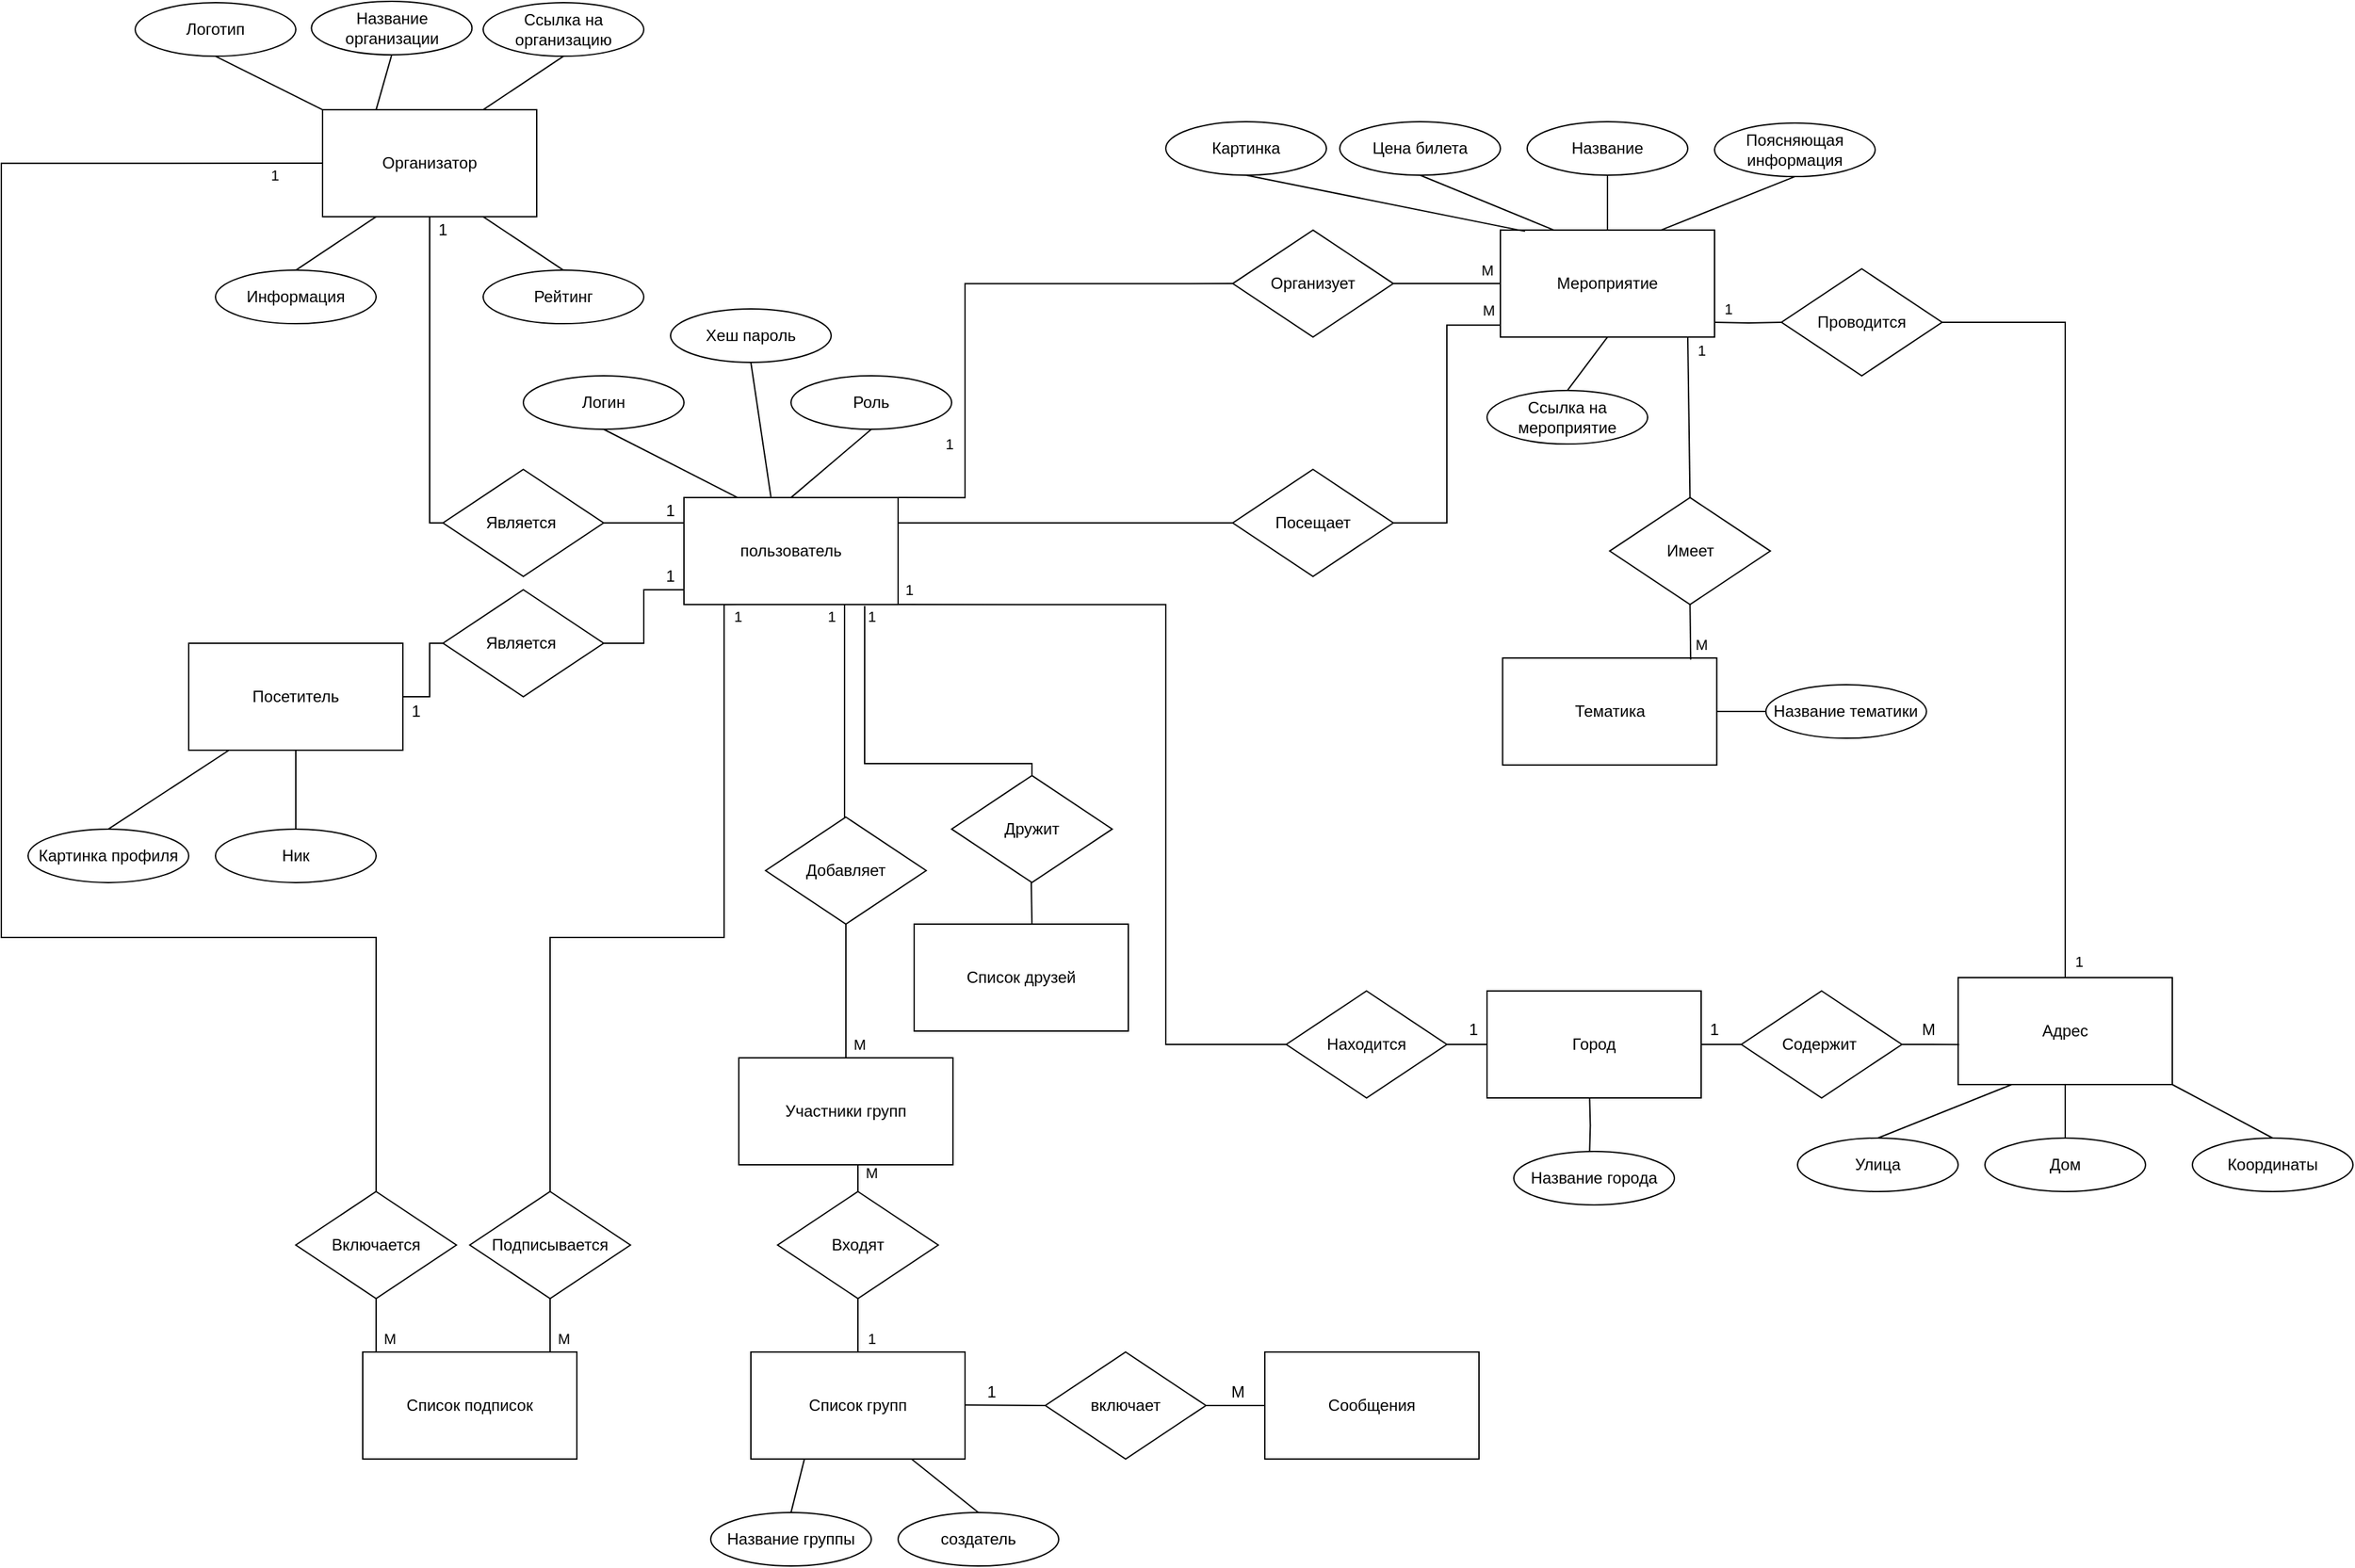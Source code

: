 <mxfile version="13.6.2" type="device"><diagram id="1DTD274Tgz8kvQ6o3qau" name="Page-1"><mxGraphModel dx="2227" dy="1626" grid="1" gridSize="10" guides="1" tooltips="1" connect="1" arrows="1" fold="1" page="1" pageScale="1" pageWidth="827" pageHeight="1169" math="0" shadow="0"><root><mxCell id="0"/><mxCell id="1" parent="0"/><mxCell id="-Vu4x63cjnjfkevgWhPI-1" value="Организатор" style="rounded=0;whiteSpace=wrap;html=1;" parent="1" vertex="1"><mxGeometry x="-290" y="171.06" width="160" height="80" as="geometry"/></mxCell><mxCell id="-Vu4x63cjnjfkevgWhPI-23" value="1" style="edgeStyle=none;rounded=0;orthogonalLoop=1;jettySize=auto;html=1;exitX=0.875;exitY=1;exitDx=0;exitDy=0;entryX=0.5;entryY=0;entryDx=0;entryDy=0;endArrow=none;endFill=0;exitPerimeter=0;" parent="1" source="-Vu4x63cjnjfkevgWhPI-2" target="-Vu4x63cjnjfkevgWhPI-22" edge="1"><mxGeometry x="-0.831" y="10" relative="1" as="geometry"><mxPoint as="offset"/></mxGeometry></mxCell><mxCell id="-Vu4x63cjnjfkevgWhPI-45" value="1" style="edgeStyle=orthogonalEdgeStyle;rounded=0;orthogonalLoop=1;jettySize=auto;html=1;entryX=0;entryY=0.5;entryDx=0;entryDy=0;endArrow=none;endFill=0;" parent="1" target="-Vu4x63cjnjfkevgWhPI-44" edge="1"><mxGeometry x="-0.6" y="10" relative="1" as="geometry"><mxPoint as="offset"/><mxPoint x="750" y="330" as="sourcePoint"/></mxGeometry></mxCell><mxCell id="MGT0V-9MFwAnS4CI4owS-13" style="edgeStyle=none;rounded=0;orthogonalLoop=1;jettySize=auto;html=1;exitX=0.5;exitY=1;exitDx=0;exitDy=0;entryX=0.5;entryY=0;entryDx=0;entryDy=0;startArrow=none;startFill=0;endArrow=none;endFill=0;" parent="1" source="-Vu4x63cjnjfkevgWhPI-2" target="MGT0V-9MFwAnS4CI4owS-12" edge="1"><mxGeometry relative="1" as="geometry"/></mxCell><mxCell id="-Vu4x63cjnjfkevgWhPI-2" value="Мероприятие" style="rounded=0;whiteSpace=wrap;html=1;" parent="1" vertex="1"><mxGeometry x="590" y="261.06" width="160" height="80" as="geometry"/></mxCell><mxCell id="-Vu4x63cjnjfkevgWhPI-6" value="М" style="edgeStyle=orthogonalEdgeStyle;rounded=0;orthogonalLoop=1;jettySize=auto;html=1;exitX=1;exitY=0.5;exitDx=0;exitDy=0;entryX=0;entryY=0.5;entryDx=0;entryDy=0;endArrow=none;endFill=0;" parent="1" source="-Vu4x63cjnjfkevgWhPI-4" target="-Vu4x63cjnjfkevgWhPI-2" edge="1"><mxGeometry x="0.75" y="10" relative="1" as="geometry"><mxPoint as="offset"/></mxGeometry></mxCell><mxCell id="-Vu4x63cjnjfkevgWhPI-4" value="Организует" style="rhombus;whiteSpace=wrap;html=1;" parent="1" vertex="1"><mxGeometry x="390" y="261.06" width="120" height="80" as="geometry"/></mxCell><mxCell id="-Vu4x63cjnjfkevgWhPI-7" value="Тематика" style="rounded=0;whiteSpace=wrap;html=1;" parent="1" vertex="1"><mxGeometry x="591.67" y="581.06" width="160" height="80" as="geometry"/></mxCell><mxCell id="-Vu4x63cjnjfkevgWhPI-11" style="edgeStyle=none;rounded=0;orthogonalLoop=1;jettySize=auto;html=1;exitX=0.5;exitY=1;exitDx=0;exitDy=0;entryX=0.25;entryY=0;entryDx=0;entryDy=0;endArrow=none;endFill=0;" parent="1" source="-Vu4x63cjnjfkevgWhPI-8" target="-Vu4x63cjnjfkevgWhPI-1" edge="1"><mxGeometry relative="1" as="geometry"/></mxCell><mxCell id="-Vu4x63cjnjfkevgWhPI-8" value="Название организации" style="ellipse;whiteSpace=wrap;html=1;" parent="1" vertex="1"><mxGeometry x="-298.33" y="90" width="120" height="40" as="geometry"/></mxCell><mxCell id="-Vu4x63cjnjfkevgWhPI-10" style="rounded=0;orthogonalLoop=1;jettySize=auto;html=1;exitX=0.5;exitY=1;exitDx=0;exitDy=0;entryX=0.75;entryY=0;entryDx=0;entryDy=0;endArrow=none;endFill=0;" parent="1" source="-Vu4x63cjnjfkevgWhPI-9" target="-Vu4x63cjnjfkevgWhPI-1" edge="1"><mxGeometry relative="1" as="geometry"/></mxCell><mxCell id="-Vu4x63cjnjfkevgWhPI-9" value="Ссылка на организацию" style="ellipse;whiteSpace=wrap;html=1;" parent="1" vertex="1"><mxGeometry x="-170" y="91.06" width="120" height="40" as="geometry"/></mxCell><mxCell id="-Vu4x63cjnjfkevgWhPI-14" style="edgeStyle=none;rounded=0;orthogonalLoop=1;jettySize=auto;html=1;exitX=0.5;exitY=0;exitDx=0;exitDy=0;entryX=0.25;entryY=1;entryDx=0;entryDy=0;endArrow=none;endFill=0;" parent="1" source="-Vu4x63cjnjfkevgWhPI-12" target="-Vu4x63cjnjfkevgWhPI-1" edge="1"><mxGeometry relative="1" as="geometry"/></mxCell><mxCell id="-Vu4x63cjnjfkevgWhPI-12" value="Информация" style="ellipse;whiteSpace=wrap;html=1;" parent="1" vertex="1"><mxGeometry x="-370" y="291.06" width="120" height="40" as="geometry"/></mxCell><mxCell id="-Vu4x63cjnjfkevgWhPI-15" style="edgeStyle=none;rounded=0;orthogonalLoop=1;jettySize=auto;html=1;exitX=0.5;exitY=0;exitDx=0;exitDy=0;entryX=0.75;entryY=1;entryDx=0;entryDy=0;endArrow=none;endFill=0;" parent="1" source="-Vu4x63cjnjfkevgWhPI-13" target="-Vu4x63cjnjfkevgWhPI-1" edge="1"><mxGeometry relative="1" as="geometry"/></mxCell><mxCell id="-Vu4x63cjnjfkevgWhPI-13" value="Рейтинг" style="ellipse;whiteSpace=wrap;html=1;" parent="1" vertex="1"><mxGeometry x="-170" y="291.06" width="120" height="40" as="geometry"/></mxCell><mxCell id="-Vu4x63cjnjfkevgWhPI-20" style="edgeStyle=none;rounded=0;orthogonalLoop=1;jettySize=auto;html=1;exitX=0.5;exitY=1;exitDx=0;exitDy=0;entryX=0.25;entryY=0;entryDx=0;entryDy=0;endArrow=none;endFill=0;" parent="1" source="-Vu4x63cjnjfkevgWhPI-16" target="-Vu4x63cjnjfkevgWhPI-2" edge="1"><mxGeometry relative="1" as="geometry"/></mxCell><mxCell id="-Vu4x63cjnjfkevgWhPI-16" value="Цена билета" style="ellipse;whiteSpace=wrap;html=1;" parent="1" vertex="1"><mxGeometry x="470" y="180" width="120" height="40" as="geometry"/></mxCell><mxCell id="-Vu4x63cjnjfkevgWhPI-19" style="edgeStyle=none;rounded=0;orthogonalLoop=1;jettySize=auto;html=1;exitX=0.5;exitY=1;exitDx=0;exitDy=0;entryX=0.5;entryY=0;entryDx=0;entryDy=0;endArrow=none;endFill=0;" parent="1" source="-Vu4x63cjnjfkevgWhPI-17" target="-Vu4x63cjnjfkevgWhPI-2" edge="1"><mxGeometry relative="1" as="geometry"/></mxCell><mxCell id="-Vu4x63cjnjfkevgWhPI-17" value="Название" style="ellipse;whiteSpace=wrap;html=1;" parent="1" vertex="1"><mxGeometry x="610" y="180" width="120" height="40" as="geometry"/></mxCell><mxCell id="-Vu4x63cjnjfkevgWhPI-21" style="edgeStyle=none;rounded=0;orthogonalLoop=1;jettySize=auto;html=1;exitX=0.5;exitY=1;exitDx=0;exitDy=0;entryX=0.75;entryY=0;entryDx=0;entryDy=0;endArrow=none;endFill=0;" parent="1" source="-Vu4x63cjnjfkevgWhPI-18" target="-Vu4x63cjnjfkevgWhPI-2" edge="1"><mxGeometry relative="1" as="geometry"/></mxCell><mxCell id="-Vu4x63cjnjfkevgWhPI-18" value="Поясняющая информация" style="ellipse;whiteSpace=wrap;html=1;" parent="1" vertex="1"><mxGeometry x="750" y="181.06" width="120" height="40" as="geometry"/></mxCell><mxCell id="-Vu4x63cjnjfkevgWhPI-24" value="М" style="edgeStyle=none;rounded=0;orthogonalLoop=1;jettySize=auto;html=1;exitX=0.5;exitY=1;exitDx=0;exitDy=0;entryX=0.878;entryY=0.015;entryDx=0;entryDy=0;endArrow=none;endFill=0;entryPerimeter=0;" parent="1" source="-Vu4x63cjnjfkevgWhPI-22" target="-Vu4x63cjnjfkevgWhPI-7" edge="1"><mxGeometry x="0.461" y="8" relative="1" as="geometry"><mxPoint as="offset"/></mxGeometry></mxCell><mxCell id="-Vu4x63cjnjfkevgWhPI-22" value="Имеет" style="rhombus;whiteSpace=wrap;html=1;" parent="1" vertex="1"><mxGeometry x="671.67" y="461.06" width="120" height="80" as="geometry"/></mxCell><mxCell id="-Vu4x63cjnjfkevgWhPI-26" style="edgeStyle=none;rounded=0;orthogonalLoop=1;jettySize=auto;html=1;exitX=0;exitY=0.5;exitDx=0;exitDy=0;entryX=1;entryY=0.5;entryDx=0;entryDy=0;endArrow=none;endFill=0;" parent="1" target="-Vu4x63cjnjfkevgWhPI-7" edge="1"><mxGeometry relative="1" as="geometry"><mxPoint x="788.34" y="621.06" as="sourcePoint"/></mxGeometry></mxCell><mxCell id="-Vu4x63cjnjfkevgWhPI-27" value="Название тематики" style="ellipse;whiteSpace=wrap;html=1;" parent="1" vertex="1"><mxGeometry x="788.34" y="601.06" width="120" height="40" as="geometry"/></mxCell><mxCell id="-Vu4x63cjnjfkevgWhPI-70" style="edgeStyle=none;rounded=0;orthogonalLoop=1;jettySize=auto;html=1;exitX=0.5;exitY=1;exitDx=0;exitDy=0;entryX=0.5;entryY=0;entryDx=0;entryDy=0;endArrow=none;endFill=0;" parent="1" source="-Vu4x63cjnjfkevgWhPI-29" target="-Vu4x63cjnjfkevgWhPI-69" edge="1"><mxGeometry relative="1" as="geometry"/></mxCell><mxCell id="-Vu4x63cjnjfkevgWhPI-29" value="Адрес" style="rounded=0;whiteSpace=wrap;html=1;" parent="1" vertex="1"><mxGeometry x="932" y="820" width="160" height="80" as="geometry"/></mxCell><mxCell id="-Vu4x63cjnjfkevgWhPI-37" value="1" style="edgeStyle=orthogonalEdgeStyle;rounded=0;orthogonalLoop=1;jettySize=auto;html=1;entryX=0;entryY=0.5;entryDx=0;entryDy=0;endArrow=none;endFill=0;exitX=1;exitY=1;exitDx=0;exitDy=0;" parent="1" source="vw1s1_mBioO2wG5aP9kJ-17" target="-Vu4x63cjnjfkevgWhPI-36" edge="1"><mxGeometry x="-0.974" y="11" relative="1" as="geometry"><mxPoint as="offset"/><mxPoint x="520" y="860" as="targetPoint"/><mxPoint x="510" y="860" as="sourcePoint"/><Array as="points"><mxPoint x="340" y="541"/><mxPoint x="340" y="870"/></Array></mxGeometry></mxCell><mxCell id="-Vu4x63cjnjfkevgWhPI-59" value="1" style="edgeStyle=orthogonalEdgeStyle;rounded=0;orthogonalLoop=1;jettySize=auto;html=1;exitX=1;exitY=0.25;exitDx=0;exitDy=0;entryX=0;entryY=0.5;entryDx=0;entryDy=0;endArrow=none;endFill=0;" parent="1" source="vw1s1_mBioO2wG5aP9kJ-17" target="-Vu4x63cjnjfkevgWhPI-58" edge="1"><mxGeometry x="0.002" y="245" relative="1" as="geometry"><mxPoint x="-245" y="235" as="offset"/><Array as="points"><mxPoint x="140" y="480"/></Array></mxGeometry></mxCell><mxCell id="-Vu4x63cjnjfkevgWhPI-62" style="edgeStyle=orthogonalEdgeStyle;rounded=0;orthogonalLoop=1;jettySize=auto;html=1;exitX=0.5;exitY=1;exitDx=0;exitDy=0;endArrow=none;endFill=0;" parent="1" source="-Vu4x63cjnjfkevgWhPI-35" target="-Vu4x63cjnjfkevgWhPI-64" edge="1"><mxGeometry relative="1" as="geometry"><mxPoint x="-310" y="690" as="targetPoint"/></mxGeometry></mxCell><mxCell id="MGT0V-9MFwAnS4CI4owS-30" value="1" style="edgeStyle=orthogonalEdgeStyle;rounded=0;orthogonalLoop=1;jettySize=auto;html=1;startArrow=none;startFill=0;endArrow=none;endFill=0;entryX=0.5;entryY=0;entryDx=0;entryDy=0;exitX=0.75;exitY=1;exitDx=0;exitDy=0;" parent="1" source="vw1s1_mBioO2wG5aP9kJ-17" target="MGT0V-9MFwAnS4CI4owS-31" edge="1"><mxGeometry x="-0.888" y="-10" relative="1" as="geometry"><mxPoint x="480" y="1050" as="targetPoint"/><mxPoint as="offset"/><mxPoint x="120" y="543" as="sourcePoint"/><Array as="points"><mxPoint x="100" y="700"/></Array></mxGeometry></mxCell><mxCell id="-Vu4x63cjnjfkevgWhPI-35" value="Посетитель" style="rounded=0;whiteSpace=wrap;html=1;" parent="1" vertex="1"><mxGeometry x="-390" y="570" width="160" height="80" as="geometry"/></mxCell><mxCell id="vw1s1_mBioO2wG5aP9kJ-4" style="edgeStyle=orthogonalEdgeStyle;rounded=0;orthogonalLoop=1;jettySize=auto;html=1;exitX=1;exitY=0.5;exitDx=0;exitDy=0;entryX=0;entryY=0.5;entryDx=0;entryDy=0;endArrow=none;endFill=0;" parent="1" source="-Vu4x63cjnjfkevgWhPI-36" target="vw1s1_mBioO2wG5aP9kJ-1" edge="1"><mxGeometry relative="1" as="geometry"/></mxCell><mxCell id="-Vu4x63cjnjfkevgWhPI-36" value="Находится" style="rhombus;whiteSpace=wrap;html=1;" parent="1" vertex="1"><mxGeometry x="430.0" y="830" width="120" height="80" as="geometry"/></mxCell><mxCell id="-Vu4x63cjnjfkevgWhPI-46" value="1" style="edgeStyle=orthogonalEdgeStyle;rounded=0;orthogonalLoop=1;jettySize=auto;html=1;exitX=1;exitY=0.5;exitDx=0;exitDy=0;entryX=0.5;entryY=0;entryDx=0;entryDy=0;endArrow=none;endFill=0;" parent="1" source="-Vu4x63cjnjfkevgWhPI-44" target="-Vu4x63cjnjfkevgWhPI-29" edge="1"><mxGeometry x="0.958" y="10" relative="1" as="geometry"><mxPoint as="offset"/></mxGeometry></mxCell><mxCell id="-Vu4x63cjnjfkevgWhPI-44" value="Проводится" style="rhombus;whiteSpace=wrap;html=1;" parent="1" vertex="1"><mxGeometry x="800.0" y="290" width="120" height="80" as="geometry"/></mxCell><mxCell id="-Vu4x63cjnjfkevgWhPI-56" style="rounded=0;orthogonalLoop=1;jettySize=auto;html=1;exitX=0.5;exitY=0;exitDx=0;exitDy=0;entryX=0.25;entryY=1;entryDx=0;entryDy=0;endArrow=none;endFill=0;" parent="1" source="-Vu4x63cjnjfkevgWhPI-53" target="-Vu4x63cjnjfkevgWhPI-29" edge="1"><mxGeometry relative="1" as="geometry"/></mxCell><mxCell id="-Vu4x63cjnjfkevgWhPI-53" value="Улица" style="ellipse;whiteSpace=wrap;html=1;" parent="1" vertex="1"><mxGeometry x="812" y="940" width="120" height="40" as="geometry"/></mxCell><mxCell id="MGT0V-9MFwAnS4CI4owS-11" style="rounded=0;orthogonalLoop=1;jettySize=auto;html=1;exitX=0.5;exitY=0;exitDx=0;exitDy=0;entryX=1;entryY=1;entryDx=0;entryDy=0;startArrow=none;startFill=0;endArrow=none;endFill=0;" parent="1" source="-Vu4x63cjnjfkevgWhPI-54" target="-Vu4x63cjnjfkevgWhPI-29" edge="1"><mxGeometry relative="1" as="geometry"/></mxCell><mxCell id="-Vu4x63cjnjfkevgWhPI-54" value="Координаты" style="ellipse;whiteSpace=wrap;html=1;" parent="1" vertex="1"><mxGeometry x="1107.0" y="940" width="120" height="40" as="geometry"/></mxCell><mxCell id="-Vu4x63cjnjfkevgWhPI-60" value="М" style="edgeStyle=orthogonalEdgeStyle;rounded=0;orthogonalLoop=1;jettySize=auto;html=1;exitX=1;exitY=0.5;exitDx=0;exitDy=0;entryX=0.001;entryY=0.888;entryDx=0;entryDy=0;endArrow=none;endFill=0;entryPerimeter=0;" parent="1" source="-Vu4x63cjnjfkevgWhPI-58" target="-Vu4x63cjnjfkevgWhPI-2" edge="1"><mxGeometry x="0.918" y="11" relative="1" as="geometry"><mxPoint as="offset"/></mxGeometry></mxCell><mxCell id="-Vu4x63cjnjfkevgWhPI-58" value="Посещает" style="rhombus;whiteSpace=wrap;html=1;" parent="1" vertex="1"><mxGeometry x="390" y="440" width="120" height="80" as="geometry"/></mxCell><mxCell id="-Vu4x63cjnjfkevgWhPI-64" value="Ник" style="ellipse;whiteSpace=wrap;html=1;" parent="1" vertex="1"><mxGeometry x="-370.0" y="708.94" width="120" height="40" as="geometry"/></mxCell><mxCell id="-Vu4x63cjnjfkevgWhPI-69" value="Дом" style="ellipse;whiteSpace=wrap;html=1;" parent="1" vertex="1"><mxGeometry x="952" y="940" width="120" height="40" as="geometry"/></mxCell><mxCell id="fDcP9cyW_LFcUF8YiNEy-4" value="Логин" style="ellipse;whiteSpace=wrap;html=1;" parent="1" vertex="1"><mxGeometry x="-140" y="370.0" width="120" height="40" as="geometry"/></mxCell><mxCell id="s54amb-JQfBViGN8Nxgb-30" style="rounded=0;orthogonalLoop=1;jettySize=auto;html=1;exitX=0.5;exitY=1;exitDx=0;exitDy=0;entryX=0.406;entryY=-0.007;entryDx=0;entryDy=0;entryPerimeter=0;endArrow=none;endFill=0;" parent="1" source="fDcP9cyW_LFcUF8YiNEy-5" target="vw1s1_mBioO2wG5aP9kJ-17" edge="1"><mxGeometry relative="1" as="geometry"/></mxCell><mxCell id="fDcP9cyW_LFcUF8YiNEy-5" value="Хеш пароль" style="ellipse;whiteSpace=wrap;html=1;" parent="1" vertex="1"><mxGeometry x="-30" y="320.0" width="120" height="40" as="geometry"/></mxCell><mxCell id="vw1s1_mBioO2wG5aP9kJ-6" style="edgeStyle=orthogonalEdgeStyle;rounded=0;orthogonalLoop=1;jettySize=auto;html=1;exitX=1;exitY=0.5;exitDx=0;exitDy=0;entryX=0;entryY=0.5;entryDx=0;entryDy=0;endArrow=none;endFill=0;" parent="1" source="vw1s1_mBioO2wG5aP9kJ-1" target="vw1s1_mBioO2wG5aP9kJ-5" edge="1"><mxGeometry relative="1" as="geometry"/></mxCell><mxCell id="vw1s1_mBioO2wG5aP9kJ-1" value="Город" style="rounded=0;whiteSpace=wrap;html=1;" parent="1" vertex="1"><mxGeometry x="580" y="830" width="160" height="80" as="geometry"/></mxCell><mxCell id="vw1s1_mBioO2wG5aP9kJ-2" style="edgeStyle=orthogonalEdgeStyle;rounded=0;orthogonalLoop=1;jettySize=auto;html=1;exitX=0.5;exitY=1;exitDx=0;exitDy=0;entryX=0.5;entryY=0;entryDx=0;entryDy=0;endArrow=none;endFill=0;" parent="1" edge="1"><mxGeometry relative="1" as="geometry"><mxPoint x="656.67" y="910" as="sourcePoint"/><mxPoint x="656.67" y="950" as="targetPoint"/></mxGeometry></mxCell><mxCell id="vw1s1_mBioO2wG5aP9kJ-3" value="Название города" style="ellipse;whiteSpace=wrap;html=1;" parent="1" vertex="1"><mxGeometry x="600" y="950" width="120" height="40" as="geometry"/></mxCell><mxCell id="vw1s1_mBioO2wG5aP9kJ-7" style="edgeStyle=orthogonalEdgeStyle;rounded=0;orthogonalLoop=1;jettySize=auto;html=1;exitX=1;exitY=0.5;exitDx=0;exitDy=0;entryX=0.005;entryY=0.626;entryDx=0;entryDy=0;endArrow=none;endFill=0;entryPerimeter=0;" parent="1" source="vw1s1_mBioO2wG5aP9kJ-5" target="-Vu4x63cjnjfkevgWhPI-29" edge="1"><mxGeometry relative="1" as="geometry"><mxPoint x="920" y="870" as="targetPoint"/></mxGeometry></mxCell><mxCell id="vw1s1_mBioO2wG5aP9kJ-5" value="Содержит&amp;nbsp;" style="rhombus;whiteSpace=wrap;html=1;" parent="1" vertex="1"><mxGeometry x="770.0" y="830" width="120" height="80" as="geometry"/></mxCell><mxCell id="vw1s1_mBioO2wG5aP9kJ-10" value="1" style="text;html=1;strokeColor=none;fillColor=none;align=center;verticalAlign=middle;whiteSpace=wrap;rounded=0;" parent="1" vertex="1"><mxGeometry x="550" y="848.94" width="40" height="20" as="geometry"/></mxCell><mxCell id="vw1s1_mBioO2wG5aP9kJ-11" value="1" style="text;html=1;strokeColor=none;fillColor=none;align=center;verticalAlign=middle;whiteSpace=wrap;rounded=0;" parent="1" vertex="1"><mxGeometry x="730" y="848.94" width="40" height="20" as="geometry"/></mxCell><mxCell id="vw1s1_mBioO2wG5aP9kJ-12" value="M" style="text;html=1;strokeColor=none;fillColor=none;align=center;verticalAlign=middle;whiteSpace=wrap;rounded=0;" parent="1" vertex="1"><mxGeometry x="890" y="848.94" width="40" height="20" as="geometry"/></mxCell><mxCell id="s54amb-JQfBViGN8Nxgb-14" value="1" style="edgeStyle=orthogonalEdgeStyle;rounded=0;orthogonalLoop=1;jettySize=auto;html=1;exitX=1;exitY=0;exitDx=0;exitDy=0;entryX=0;entryY=0.5;entryDx=0;entryDy=0;endArrow=none;endFill=0;" parent="1" source="vw1s1_mBioO2wG5aP9kJ-17" target="-Vu4x63cjnjfkevgWhPI-4" edge="1"><mxGeometry x="-0.818" y="40" relative="1" as="geometry"><Array as="points"><mxPoint x="190" y="461"/><mxPoint x="190" y="301"/></Array><mxPoint as="offset"/></mxGeometry></mxCell><mxCell id="s54amb-JQfBViGN8Nxgb-37" value="1" style="edgeStyle=orthogonalEdgeStyle;rounded=0;orthogonalLoop=1;jettySize=auto;html=1;exitX=0.25;exitY=1;exitDx=0;exitDy=0;entryX=0.5;entryY=0;entryDx=0;entryDy=0;endArrow=none;endFill=0;" parent="1" source="vw1s1_mBioO2wG5aP9kJ-17" target="s54amb-JQfBViGN8Nxgb-34" edge="1"><mxGeometry x="-0.935" y="10" relative="1" as="geometry"><Array as="points"><mxPoint x="10" y="541"/><mxPoint x="10" y="790"/><mxPoint x="-120" y="790"/></Array><mxPoint as="offset"/></mxGeometry></mxCell><mxCell id="vw1s1_mBioO2wG5aP9kJ-17" value="пользователь" style="rounded=0;whiteSpace=wrap;html=1;" parent="1" vertex="1"><mxGeometry x="-20.0" y="461.06" width="160" height="80" as="geometry"/></mxCell><mxCell id="vw1s1_mBioO2wG5aP9kJ-19" style="edgeStyle=none;rounded=0;orthogonalLoop=1;jettySize=auto;html=1;exitX=0.25;exitY=0;exitDx=0;exitDy=0;entryX=0.5;entryY=1;entryDx=0;entryDy=0;endArrow=none;endFill=0;" parent="1" source="vw1s1_mBioO2wG5aP9kJ-17" target="fDcP9cyW_LFcUF8YiNEy-4" edge="1"><mxGeometry relative="1" as="geometry"><mxPoint x="90" y="261.06" as="sourcePoint"/><mxPoint x="110" y="213.63" as="targetPoint"/></mxGeometry></mxCell><mxCell id="MGT0V-9MFwAnS4CI4owS-12" value="Ссылка на мероприятие" style="ellipse;whiteSpace=wrap;html=1;" parent="1" vertex="1"><mxGeometry x="580" y="381.06" width="120" height="40" as="geometry"/></mxCell><mxCell id="MGT0V-9MFwAnS4CI4owS-15" style="edgeStyle=none;rounded=0;orthogonalLoop=1;jettySize=auto;html=1;exitX=0.5;exitY=1;exitDx=0;exitDy=0;entryX=0;entryY=0;entryDx=0;entryDy=0;startArrow=none;startFill=0;endArrow=none;endFill=0;" parent="1" source="MGT0V-9MFwAnS4CI4owS-14" target="-Vu4x63cjnjfkevgWhPI-1" edge="1"><mxGeometry relative="1" as="geometry"/></mxCell><mxCell id="MGT0V-9MFwAnS4CI4owS-14" value="Логотип" style="ellipse;whiteSpace=wrap;html=1;" parent="1" vertex="1"><mxGeometry x="-430" y="91.06" width="120" height="40" as="geometry"/></mxCell><mxCell id="MGT0V-9MFwAnS4CI4owS-17" style="edgeStyle=none;rounded=0;orthogonalLoop=1;jettySize=auto;html=1;exitX=0.5;exitY=0;exitDx=0;exitDy=0;entryX=0.188;entryY=1;entryDx=0;entryDy=0;entryPerimeter=0;startArrow=none;startFill=0;endArrow=none;endFill=0;" parent="1" source="MGT0V-9MFwAnS4CI4owS-16" target="-Vu4x63cjnjfkevgWhPI-35" edge="1"><mxGeometry relative="1" as="geometry"/></mxCell><mxCell id="MGT0V-9MFwAnS4CI4owS-16" value="Картинка профиля" style="ellipse;whiteSpace=wrap;html=1;" parent="1" vertex="1"><mxGeometry x="-510.0" y="708.94" width="120" height="40" as="geometry"/></mxCell><mxCell id="s54amb-JQfBViGN8Nxgb-40" value="М" style="edgeStyle=orthogonalEdgeStyle;rounded=0;orthogonalLoop=1;jettySize=auto;html=1;exitX=0.5;exitY=1;exitDx=0;exitDy=0;entryX=0.5;entryY=0;entryDx=0;entryDy=0;endArrow=none;endFill=0;" parent="1" source="MGT0V-9MFwAnS4CI4owS-29" target="s54amb-JQfBViGN8Nxgb-23" edge="1"><mxGeometry y="10" relative="1" as="geometry"><mxPoint as="offset"/></mxGeometry></mxCell><mxCell id="MGT0V-9MFwAnS4CI4owS-29" value="Участники групп" style="rounded=0;whiteSpace=wrap;html=1;" parent="1" vertex="1"><mxGeometry x="21" y="880" width="160" height="80" as="geometry"/></mxCell><mxCell id="MGT0V-9MFwAnS4CI4owS-32" value="М" style="edgeStyle=orthogonalEdgeStyle;rounded=0;orthogonalLoop=1;jettySize=auto;html=1;exitX=0.5;exitY=1;exitDx=0;exitDy=0;startArrow=none;startFill=0;endArrow=none;endFill=0;entryX=0.5;entryY=0;entryDx=0;entryDy=0;" parent="1" source="MGT0V-9MFwAnS4CI4owS-31" target="MGT0V-9MFwAnS4CI4owS-29" edge="1"><mxGeometry x="0.8" y="10" relative="1" as="geometry"><mxPoint as="offset"/><mxPoint x="110" y="860" as="targetPoint"/></mxGeometry></mxCell><mxCell id="MGT0V-9MFwAnS4CI4owS-31" value="Добавляет" style="rhombus;whiteSpace=wrap;html=1;" parent="1" vertex="1"><mxGeometry x="41.0" y="700" width="120" height="80" as="geometry"/></mxCell><mxCell id="s54amb-JQfBViGN8Nxgb-5" style="rounded=0;orthogonalLoop=1;jettySize=auto;html=1;exitX=0.5;exitY=1;exitDx=0;exitDy=0;entryX=0.5;entryY=0;entryDx=0;entryDy=0;endArrow=none;endFill=0;" parent="1" source="s54amb-JQfBViGN8Nxgb-2" target="vw1s1_mBioO2wG5aP9kJ-17" edge="1"><mxGeometry relative="1" as="geometry"/></mxCell><mxCell id="s54amb-JQfBViGN8Nxgb-2" value="Роль" style="ellipse;whiteSpace=wrap;html=1;" parent="1" vertex="1"><mxGeometry x="60" y="370.0" width="120" height="40" as="geometry"/></mxCell><mxCell id="s54amb-JQfBViGN8Nxgb-13" style="edgeStyle=none;rounded=0;orthogonalLoop=1;jettySize=auto;html=1;entryX=0.5;entryY=1;entryDx=0;entryDy=0;endArrow=none;endFill=0;" parent="1" target="-Vu4x63cjnjfkevgWhPI-1" edge="1"><mxGeometry relative="1" as="geometry"><mxPoint x="-170" y="480" as="sourcePoint"/><Array as="points"><mxPoint x="-210" y="480"/></Array></mxGeometry></mxCell><mxCell id="s54amb-JQfBViGN8Nxgb-15" style="rounded=0;orthogonalLoop=1;jettySize=auto;html=1;entryX=1;entryY=0.5;entryDx=0;entryDy=0;endArrow=none;endFill=0;exitX=0;exitY=0.5;exitDx=0;exitDy=0;" parent="1" source="8KrRDPnd567AZF4ZnRid-4" target="-Vu4x63cjnjfkevgWhPI-35" edge="1"><mxGeometry relative="1" as="geometry"><mxPoint x="-210" y="540" as="sourcePoint"/><Array as="points"><mxPoint x="-210" y="570"/><mxPoint x="-210" y="610"/></Array></mxGeometry></mxCell><mxCell id="s54amb-JQfBViGN8Nxgb-16" value="Список подписок" style="rounded=0;whiteSpace=wrap;html=1;" parent="1" vertex="1"><mxGeometry x="-260" y="1100" width="160" height="80" as="geometry"/></mxCell><mxCell id="s54amb-JQfBViGN8Nxgb-19" value="1" style="edgeStyle=orthogonalEdgeStyle;rounded=0;orthogonalLoop=1;jettySize=auto;html=1;exitX=0.5;exitY=0;exitDx=0;exitDy=0;endArrow=none;endFill=0;entryX=0;entryY=0.5;entryDx=0;entryDy=0;" parent="1" source="s54amb-JQfBViGN8Nxgb-18" target="-Vu4x63cjnjfkevgWhPI-1" edge="1"><mxGeometry x="0.944" y="-9" relative="1" as="geometry"><Array as="points"><mxPoint x="-250" y="790"/><mxPoint x="-530" y="790"/><mxPoint x="-530" y="211"/></Array><mxPoint as="offset"/><mxPoint x="-50" y="600" as="targetPoint"/></mxGeometry></mxCell><mxCell id="s54amb-JQfBViGN8Nxgb-43" value="М" style="edgeStyle=orthogonalEdgeStyle;rounded=0;orthogonalLoop=1;jettySize=auto;html=1;exitX=0.5;exitY=1;exitDx=0;exitDy=0;entryX=0.25;entryY=0;entryDx=0;entryDy=0;endArrow=none;endFill=0;" parent="1" source="s54amb-JQfBViGN8Nxgb-18" target="s54amb-JQfBViGN8Nxgb-16" edge="1"><mxGeometry x="0.429" y="10" relative="1" as="geometry"><Array as="points"><mxPoint x="-250" y="1100"/></Array><mxPoint as="offset"/></mxGeometry></mxCell><mxCell id="s54amb-JQfBViGN8Nxgb-18" value="&lt;span style=&quot;white-space: normal&quot;&gt;Включается&lt;/span&gt;" style="rhombus;whiteSpace=wrap;html=1;" parent="1" vertex="1"><mxGeometry x="-310.0" y="980" width="120" height="80" as="geometry"/></mxCell><mxCell id="s54amb-JQfBViGN8Nxgb-22" value="Список групп" style="rounded=0;whiteSpace=wrap;html=1;" parent="1" vertex="1"><mxGeometry x="30" y="1100" width="160" height="80" as="geometry"/></mxCell><mxCell id="s54amb-JQfBViGN8Nxgb-41" value="1" style="edgeStyle=orthogonalEdgeStyle;rounded=0;orthogonalLoop=1;jettySize=auto;html=1;exitX=0.5;exitY=1;exitDx=0;exitDy=0;entryX=0.5;entryY=0;entryDx=0;entryDy=0;endArrow=none;endFill=0;" parent="1" source="s54amb-JQfBViGN8Nxgb-23" target="s54amb-JQfBViGN8Nxgb-22" edge="1"><mxGeometry x="0.5" y="10" relative="1" as="geometry"><mxPoint as="offset"/></mxGeometry></mxCell><mxCell id="s54amb-JQfBViGN8Nxgb-23" value="Входят" style="rhombus;whiteSpace=wrap;html=1;" parent="1" vertex="1"><mxGeometry x="50.0" y="980" width="120" height="80" as="geometry"/></mxCell><mxCell id="s54amb-JQfBViGN8Nxgb-28" style="edgeStyle=none;rounded=0;orthogonalLoop=1;jettySize=auto;html=1;exitX=0.5;exitY=0;exitDx=0;exitDy=0;entryX=0.25;entryY=1;entryDx=0;entryDy=0;endArrow=none;endFill=0;" parent="1" source="s54amb-JQfBViGN8Nxgb-26" target="s54amb-JQfBViGN8Nxgb-22" edge="1"><mxGeometry relative="1" as="geometry"/></mxCell><mxCell id="s54amb-JQfBViGN8Nxgb-26" value="Название группы" style="ellipse;whiteSpace=wrap;html=1;" parent="1" vertex="1"><mxGeometry x="-5.684e-14" y="1220" width="120" height="40" as="geometry"/></mxCell><mxCell id="s54amb-JQfBViGN8Nxgb-29" style="edgeStyle=none;rounded=0;orthogonalLoop=1;jettySize=auto;html=1;exitX=0.5;exitY=0;exitDx=0;exitDy=0;entryX=0.75;entryY=1;entryDx=0;entryDy=0;endArrow=none;endFill=0;" parent="1" source="s54amb-JQfBViGN8Nxgb-27" target="s54amb-JQfBViGN8Nxgb-22" edge="1"><mxGeometry relative="1" as="geometry"/></mxCell><mxCell id="s54amb-JQfBViGN8Nxgb-27" value="создатель" style="ellipse;whiteSpace=wrap;html=1;" parent="1" vertex="1"><mxGeometry x="140.0" y="1220" width="120" height="40" as="geometry"/></mxCell><mxCell id="s54amb-JQfBViGN8Nxgb-42" value="М" style="edgeStyle=orthogonalEdgeStyle;rounded=0;orthogonalLoop=1;jettySize=auto;html=1;exitX=0.5;exitY=1;exitDx=0;exitDy=0;entryX=0.75;entryY=0;entryDx=0;entryDy=0;endArrow=none;endFill=0;" parent="1" source="s54amb-JQfBViGN8Nxgb-34" target="s54amb-JQfBViGN8Nxgb-16" edge="1"><mxGeometry y="10" relative="1" as="geometry"><Array as="points"><mxPoint x="-120" y="1100"/></Array><mxPoint as="offset"/></mxGeometry></mxCell><mxCell id="s54amb-JQfBViGN8Nxgb-34" value="Подписывается" style="rhombus;whiteSpace=wrap;html=1;" parent="1" vertex="1"><mxGeometry x="-180.0" y="980" width="120" height="80" as="geometry"/></mxCell><mxCell id="v_qxMNdr7SnislK36oNC-1" style="edgeStyle=none;rounded=0;orthogonalLoop=1;jettySize=auto;html=1;exitX=0.5;exitY=1;exitDx=0;exitDy=0;entryX=0.115;entryY=0.011;entryDx=0;entryDy=0;endArrow=none;endFill=0;entryPerimeter=0;" parent="1" source="v_qxMNdr7SnislK36oNC-2" target="-Vu4x63cjnjfkevgWhPI-2" edge="1"><mxGeometry relative="1" as="geometry"><mxPoint x="300.0" y="260.0" as="targetPoint"/></mxGeometry></mxCell><mxCell id="v_qxMNdr7SnislK36oNC-2" value="Картинка" style="ellipse;whiteSpace=wrap;html=1;" parent="1" vertex="1"><mxGeometry x="340" y="180" width="120" height="40" as="geometry"/></mxCell><mxCell id="v_qxMNdr7SnislK36oNC-4" value="Дружит" style="rhombus;whiteSpace=wrap;html=1;" parent="1" vertex="1"><mxGeometry x="180.0" y="668.94" width="120" height="80" as="geometry"/></mxCell><mxCell id="v_qxMNdr7SnislK36oNC-5" value="1" style="edgeStyle=orthogonalEdgeStyle;rounded=0;orthogonalLoop=1;jettySize=auto;html=1;startArrow=none;startFill=0;endArrow=none;endFill=0;entryX=0.5;entryY=0;entryDx=0;entryDy=0;exitX=0.844;exitY=1.013;exitDx=0;exitDy=0;exitPerimeter=0;" parent="1" source="vw1s1_mBioO2wG5aP9kJ-17" target="v_qxMNdr7SnislK36oNC-4" edge="1"><mxGeometry x="-0.024" y="110" relative="1" as="geometry"><mxPoint x="111" y="710" as="targetPoint"/><mxPoint as="offset"/><mxPoint x="110" y="551.06" as="sourcePoint"/><Array as="points"><mxPoint x="115" y="660"/><mxPoint x="240" y="660"/></Array></mxGeometry></mxCell><mxCell id="v_qxMNdr7SnislK36oNC-6" value="Список друзей" style="rounded=0;whiteSpace=wrap;html=1;" parent="1" vertex="1"><mxGeometry x="152" y="780" width="160" height="80" as="geometry"/></mxCell><mxCell id="v_qxMNdr7SnislK36oNC-10" style="edgeStyle=orthogonalEdgeStyle;rounded=0;orthogonalLoop=1;jettySize=auto;html=1;exitX=0.5;exitY=1;exitDx=0;exitDy=0;endArrow=none;endFill=0;" parent="1" edge="1"><mxGeometry relative="1" as="geometry"><mxPoint x="239.5" y="748.94" as="sourcePoint"/><mxPoint x="240" y="780" as="targetPoint"/></mxGeometry></mxCell><mxCell id="8KrRDPnd567AZF4ZnRid-1" style="edgeStyle=none;rounded=0;orthogonalLoop=1;jettySize=auto;html=1;exitX=0;exitY=0.5;exitDx=0;exitDy=0;entryX=1;entryY=0.5;entryDx=0;entryDy=0;endArrow=none;endFill=0;" parent="1" target="8KrRDPnd567AZF4ZnRid-4" edge="1"><mxGeometry relative="1" as="geometry"><mxPoint x="-20" y="530" as="sourcePoint"/><mxPoint x="-90" y="530" as="targetPoint"/><Array as="points"><mxPoint x="-50" y="530"/><mxPoint x="-50" y="570"/></Array></mxGeometry></mxCell><mxCell id="8KrRDPnd567AZF4ZnRid-2" style="edgeStyle=none;rounded=0;orthogonalLoop=1;jettySize=auto;html=1;exitX=0;exitY=0.5;exitDx=0;exitDy=0;entryX=1;entryY=0.5;entryDx=0;entryDy=0;endArrow=none;endFill=0;" parent="1" edge="1"><mxGeometry relative="1" as="geometry"><mxPoint x="-20.0" y="479.94" as="sourcePoint"/><mxPoint x="-90.0" y="479.94" as="targetPoint"/></mxGeometry></mxCell><mxCell id="8KrRDPnd567AZF4ZnRid-3" value="Является&amp;nbsp;" style="rhombus;whiteSpace=wrap;html=1;" parent="1" vertex="1"><mxGeometry x="-200.0" y="440" width="120" height="80" as="geometry"/></mxCell><mxCell id="8KrRDPnd567AZF4ZnRid-4" value="Является&amp;nbsp;" style="rhombus;whiteSpace=wrap;html=1;" parent="1" vertex="1"><mxGeometry x="-200.0" y="530" width="120" height="80" as="geometry"/></mxCell><mxCell id="8KrRDPnd567AZF4ZnRid-5" value="1" style="text;html=1;strokeColor=none;fillColor=none;align=center;verticalAlign=middle;whiteSpace=wrap;rounded=0;" parent="1" vertex="1"><mxGeometry x="-50" y="510" width="40" height="20" as="geometry"/></mxCell><mxCell id="8KrRDPnd567AZF4ZnRid-6" value="1" style="text;html=1;strokeColor=none;fillColor=none;align=center;verticalAlign=middle;whiteSpace=wrap;rounded=0;" parent="1" vertex="1"><mxGeometry x="-50" y="461.06" width="40" height="20" as="geometry"/></mxCell><mxCell id="8KrRDPnd567AZF4ZnRid-7" value="1" style="text;html=1;strokeColor=none;fillColor=none;align=center;verticalAlign=middle;whiteSpace=wrap;rounded=0;" parent="1" vertex="1"><mxGeometry x="-220" y="251.06" width="40" height="20" as="geometry"/></mxCell><mxCell id="8KrRDPnd567AZF4ZnRid-8" value="1" style="text;html=1;strokeColor=none;fillColor=none;align=center;verticalAlign=middle;whiteSpace=wrap;rounded=0;" parent="1" vertex="1"><mxGeometry x="-240" y="611.06" width="40" height="20" as="geometry"/></mxCell><mxCell id="Lp7JjQbh8FQv_4-cgIVA-1" value="включает" style="rhombus;whiteSpace=wrap;html=1;" vertex="1" parent="1"><mxGeometry x="250.0" y="1100" width="120" height="80" as="geometry"/></mxCell><mxCell id="Lp7JjQbh8FQv_4-cgIVA-2" value="Сообщения" style="rounded=0;whiteSpace=wrap;html=1;" vertex="1" parent="1"><mxGeometry x="414" y="1100" width="160" height="80" as="geometry"/></mxCell><mxCell id="Lp7JjQbh8FQv_4-cgIVA-6" value="" style="endArrow=none;html=1;" edge="1" parent="1" target="Lp7JjQbh8FQv_4-cgIVA-2"><mxGeometry width="50" height="50" relative="1" as="geometry"><mxPoint x="370" y="1140" as="sourcePoint"/><mxPoint x="400" y="1220" as="targetPoint"/></mxGeometry></mxCell><mxCell id="Lp7JjQbh8FQv_4-cgIVA-7" value="" style="endArrow=none;html=1;entryX=0;entryY=0.5;entryDx=0;entryDy=0;" edge="1" parent="1" target="Lp7JjQbh8FQv_4-cgIVA-1"><mxGeometry width="50" height="50" relative="1" as="geometry"><mxPoint x="190" y="1139.66" as="sourcePoint"/><mxPoint x="234.0" y="1139.66" as="targetPoint"/></mxGeometry></mxCell><mxCell id="Lp7JjQbh8FQv_4-cgIVA-8" value="1" style="text;html=1;strokeColor=none;fillColor=none;align=center;verticalAlign=middle;whiteSpace=wrap;rounded=0;" vertex="1" parent="1"><mxGeometry x="190" y="1120" width="40" height="20" as="geometry"/></mxCell><mxCell id="Lp7JjQbh8FQv_4-cgIVA-9" value="М" style="text;html=1;strokeColor=none;fillColor=none;align=center;verticalAlign=middle;whiteSpace=wrap;rounded=0;" vertex="1" parent="1"><mxGeometry x="374" y="1120" width="40" height="20" as="geometry"/></mxCell></root></mxGraphModel></diagram></mxfile>